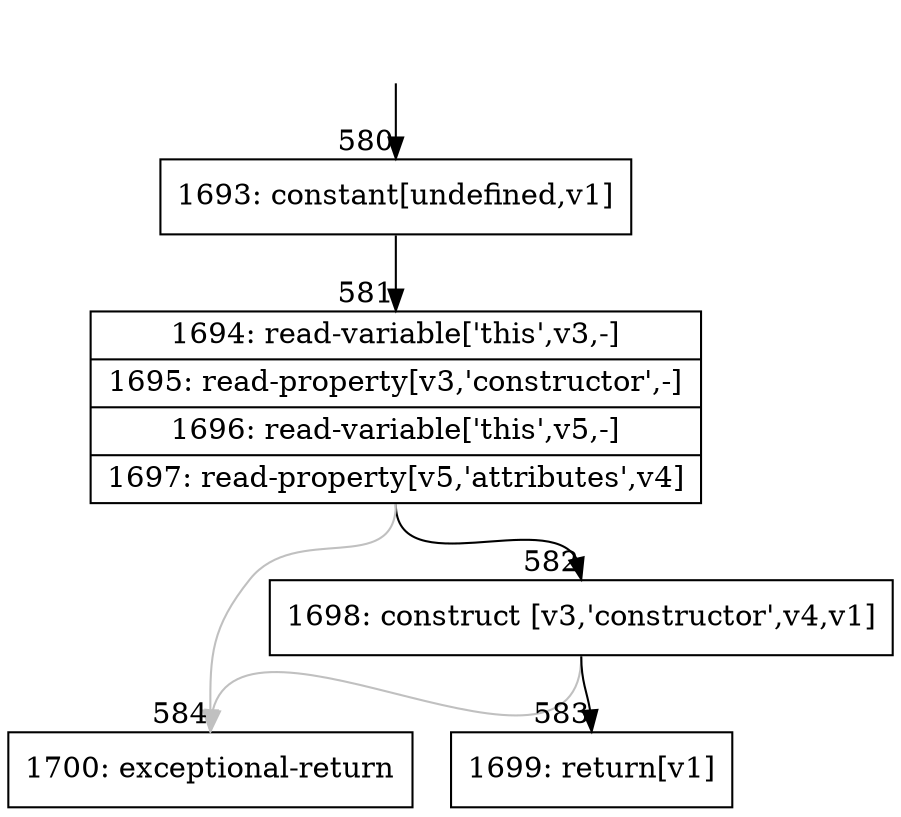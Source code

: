 digraph {
rankdir="TD"
BB_entry38[shape=none,label=""];
BB_entry38 -> BB580 [tailport=s, headport=n, headlabel="    580"]
BB580 [shape=record label="{1693: constant[undefined,v1]}" ] 
BB580 -> BB581 [tailport=s, headport=n, headlabel="      581"]
BB581 [shape=record label="{1694: read-variable['this',v3,-]|1695: read-property[v3,'constructor',-]|1696: read-variable['this',v5,-]|1697: read-property[v5,'attributes',v4]}" ] 
BB581 -> BB582 [tailport=s, headport=n, headlabel="      582"]
BB581 -> BB584 [tailport=s, headport=n, color=gray, headlabel="      584"]
BB582 [shape=record label="{1698: construct [v3,'constructor',v4,v1]}" ] 
BB582 -> BB583 [tailport=s, headport=n, headlabel="      583"]
BB582 -> BB584 [tailport=s, headport=n, color=gray]
BB583 [shape=record label="{1699: return[v1]}" ] 
BB584 [shape=record label="{1700: exceptional-return}" ] 
//#$~ 548
}
